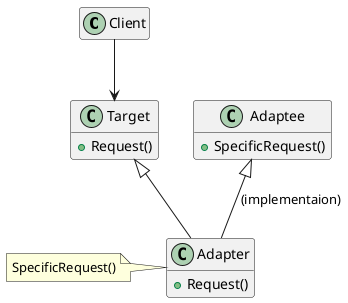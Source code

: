 @startuml
'https://plantuml.com/class-diagram

' 隐藏类的属性和方法
class Client {}
hide Client members

' 显示类的方法但不显示属性
class Target {
  +Request()
}
hide Target fields

class Adaptee {
  +SpecificRequest()
}
hide Adaptee fields

class Adapter {
  +Request()
}
hide Adapter fields

note "SpecificRequest()" as n1
n1 . Adapter

Client --> Target
Target <|-- Adapter
Adaptee <|-- Adapter : (implementaion)

@enduml